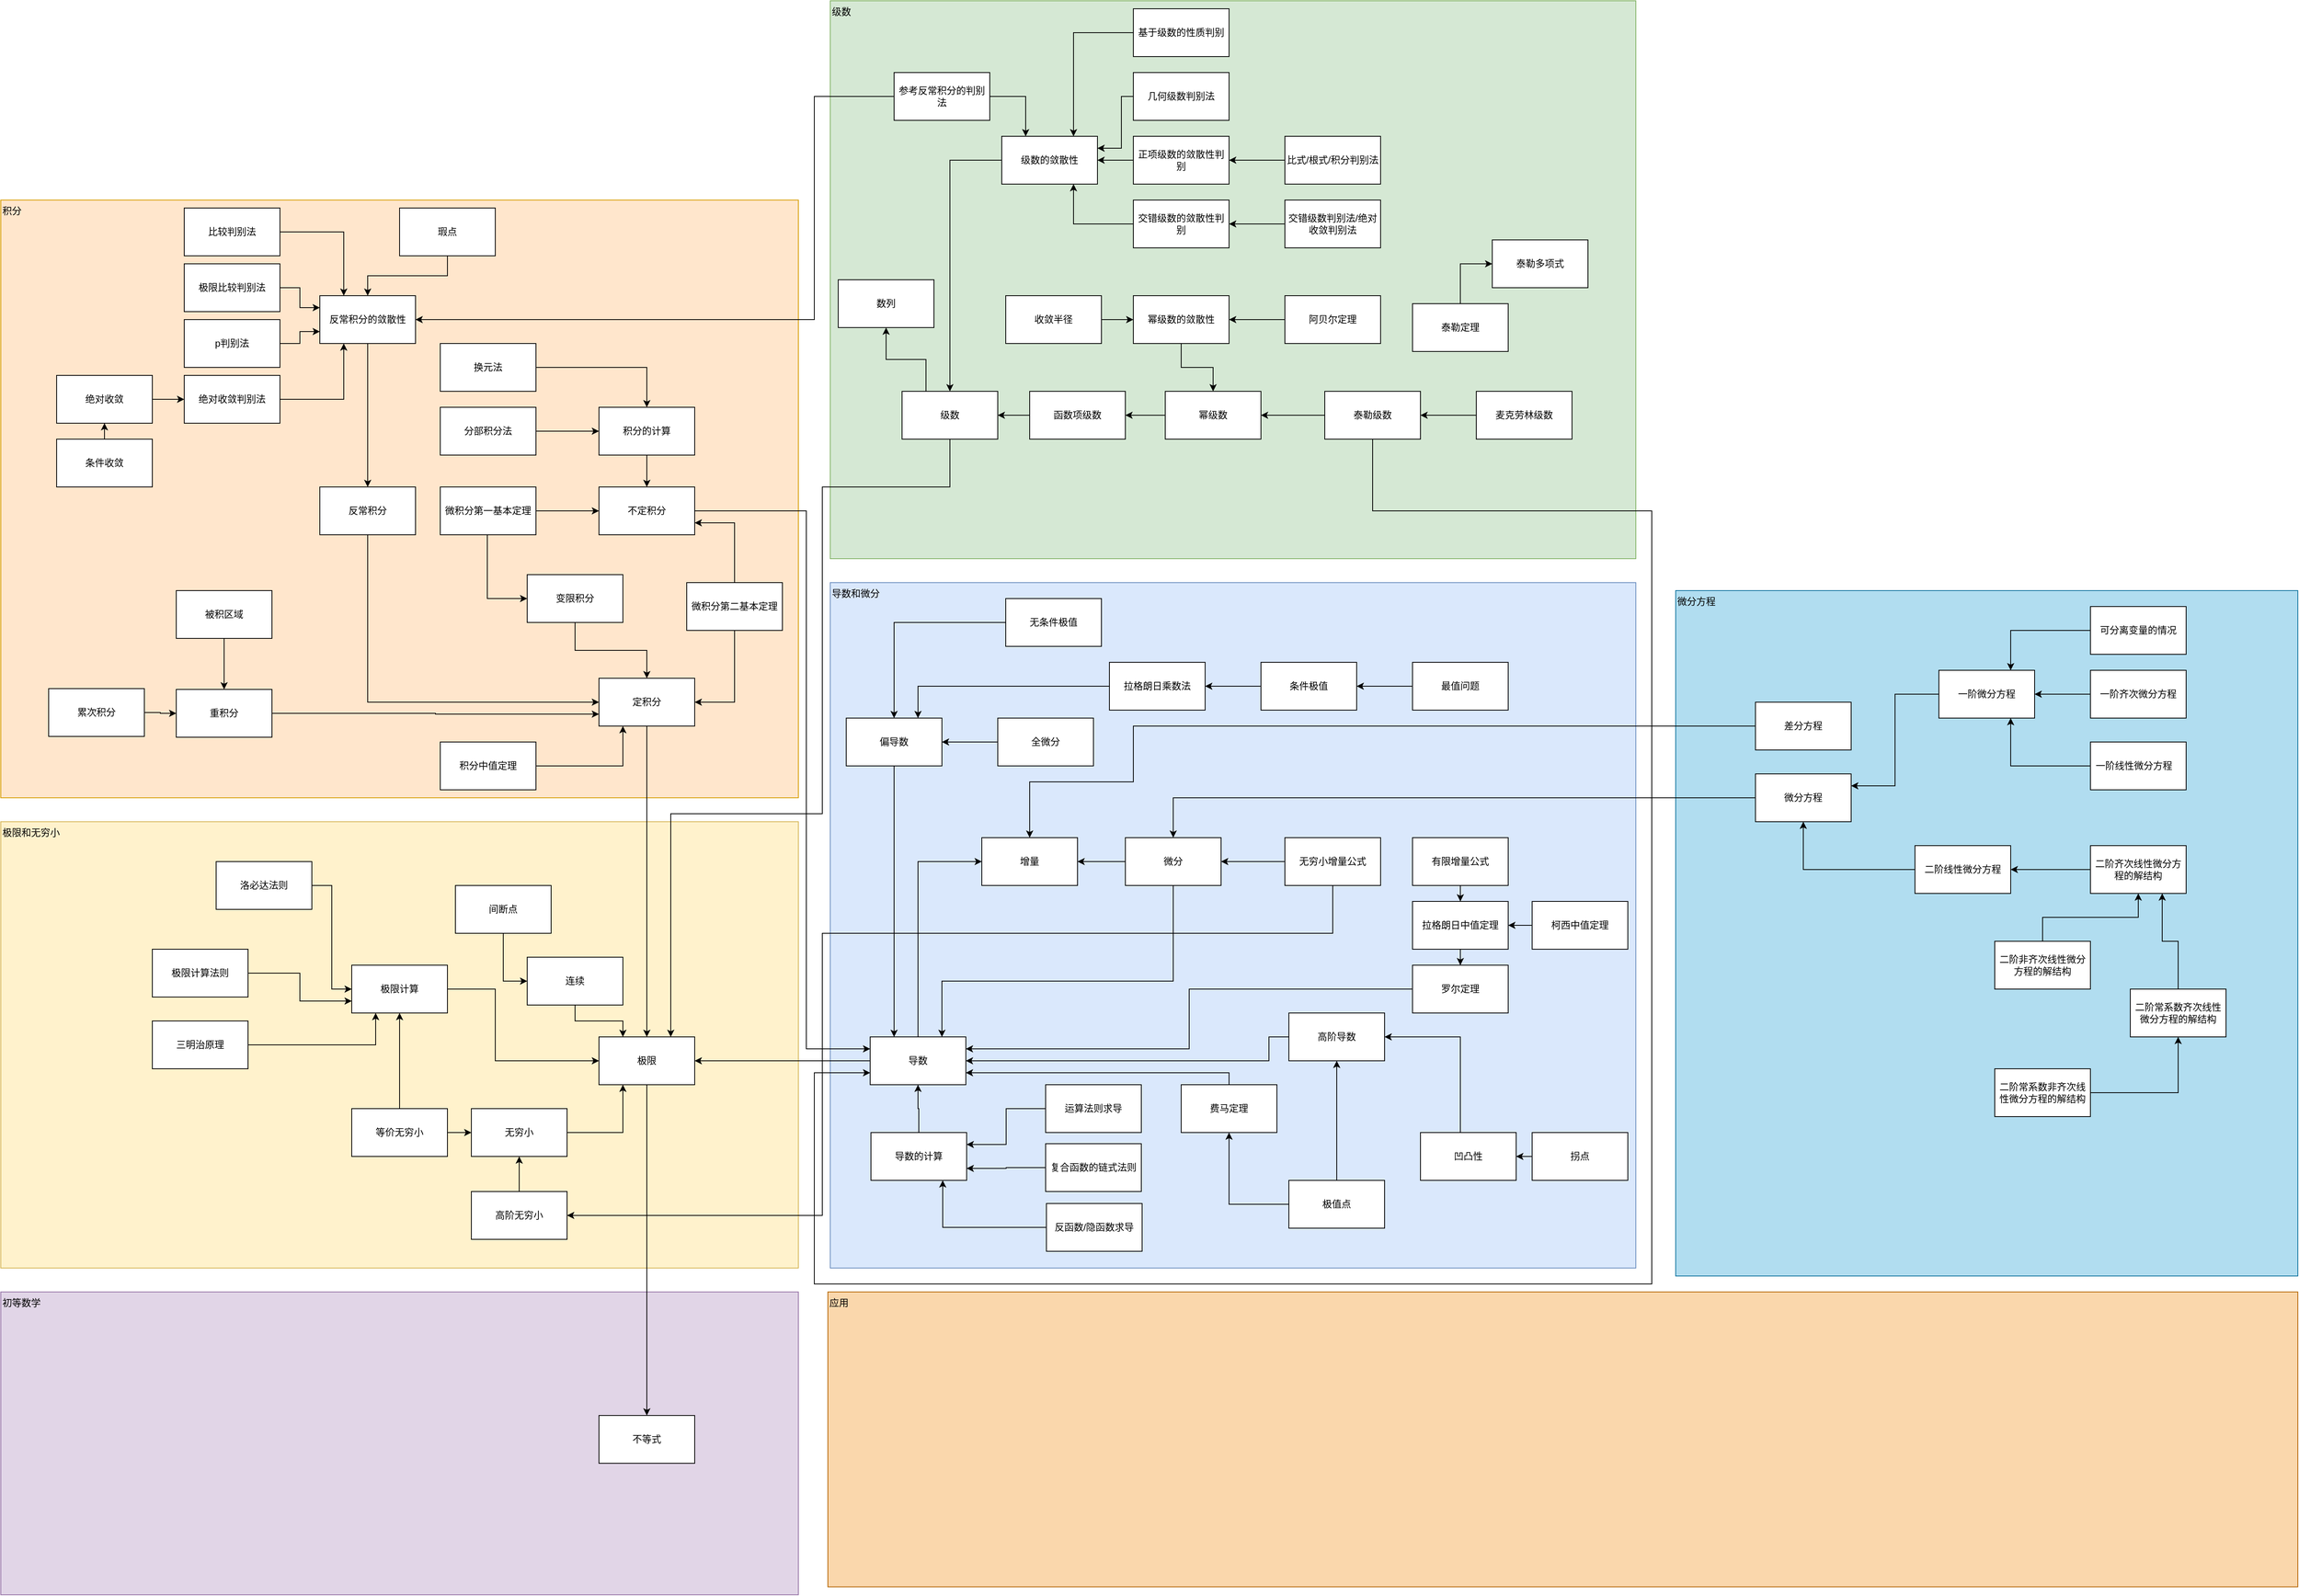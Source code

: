 <mxfile version="21.4.0" type="github">
  <diagram name="Page-1" id="VGHvvajVorK2azADJzkz">
    <mxGraphModel dx="2430" dy="2002" grid="1" gridSize="10" guides="1" tooltips="1" connect="1" arrows="1" fold="1" page="1" pageScale="1" pageWidth="850" pageHeight="1100" math="0" shadow="0">
      <root>
        <mxCell id="0" />
        <mxCell id="1" parent="0" />
        <mxCell id="I-8bGkA8Zce3OLZ5yMU2-1" value="初等数学" style="rounded=0;whiteSpace=wrap;html=1;fillColor=#e1d5e7;strokeColor=#9673a6;verticalAlign=top;align=left;" vertex="1" parent="1">
          <mxGeometry x="-400" y="910" width="1000" height="380" as="geometry" />
        </mxCell>
        <mxCell id="I-8bGkA8Zce3OLZ5yMU2-2" value="极限和无穷小" style="rounded=0;whiteSpace=wrap;html=1;fillColor=#fff2cc;strokeColor=#d6b656;verticalAlign=top;align=left;" vertex="1" parent="1">
          <mxGeometry x="-400" y="320" width="1000" height="560" as="geometry" />
        </mxCell>
        <mxCell id="I-8bGkA8Zce3OLZ5yMU2-3" value="导数和微分" style="rounded=0;whiteSpace=wrap;html=1;fillColor=#dae8fc;strokeColor=#6c8ebf;verticalAlign=top;align=left;" vertex="1" parent="1">
          <mxGeometry x="640" y="20" width="1010" height="860" as="geometry" />
        </mxCell>
        <mxCell id="I-8bGkA8Zce3OLZ5yMU2-4" value="积分" style="rounded=0;whiteSpace=wrap;html=1;fillColor=#ffe6cc;strokeColor=#d79b00;align=left;verticalAlign=top;" vertex="1" parent="1">
          <mxGeometry x="-400" y="-460" width="1000" height="750" as="geometry" />
        </mxCell>
        <mxCell id="I-8bGkA8Zce3OLZ5yMU2-5" value="级数" style="rounded=0;whiteSpace=wrap;html=1;fillColor=#d5e8d4;strokeColor=#82b366;verticalAlign=top;align=left;" vertex="1" parent="1">
          <mxGeometry x="640" y="-710" width="1010" height="700" as="geometry" />
        </mxCell>
        <mxCell id="I-8bGkA8Zce3OLZ5yMU2-6" value="微分方程" style="rounded=0;whiteSpace=wrap;html=1;fillColor=#b1ddf0;strokeColor=#10739e;verticalAlign=top;align=left;" vertex="1" parent="1">
          <mxGeometry x="1700" y="30" width="780" height="860" as="geometry" />
        </mxCell>
        <mxCell id="I-8bGkA8Zce3OLZ5yMU2-8" value="应用" style="rounded=0;whiteSpace=wrap;html=1;fillColor=#fad7ac;strokeColor=#b46504;verticalAlign=top;align=left;" vertex="1" parent="1">
          <mxGeometry x="637" y="910" width="1843" height="370" as="geometry" />
        </mxCell>
        <mxCell id="I-8bGkA8Zce3OLZ5yMU2-11" style="edgeStyle=orthogonalEdgeStyle;rounded=0;orthogonalLoop=1;jettySize=auto;html=1;entryX=0.25;entryY=1;entryDx=0;entryDy=0;" edge="1" parent="1" source="I-8bGkA8Zce3OLZ5yMU2-9" target="I-8bGkA8Zce3OLZ5yMU2-10">
          <mxGeometry relative="1" as="geometry">
            <Array as="points">
              <mxPoint x="380" y="710" />
            </Array>
          </mxGeometry>
        </mxCell>
        <mxCell id="I-8bGkA8Zce3OLZ5yMU2-9" value="无穷小" style="rounded=0;whiteSpace=wrap;html=1;" vertex="1" parent="1">
          <mxGeometry x="190" y="680" width="120" height="60" as="geometry" />
        </mxCell>
        <mxCell id="I-8bGkA8Zce3OLZ5yMU2-14" style="edgeStyle=orthogonalEdgeStyle;rounded=0;orthogonalLoop=1;jettySize=auto;html=1;entryX=0.5;entryY=0;entryDx=0;entryDy=0;" edge="1" parent="1" source="I-8bGkA8Zce3OLZ5yMU2-10" target="I-8bGkA8Zce3OLZ5yMU2-13">
          <mxGeometry relative="1" as="geometry">
            <Array as="points">
              <mxPoint x="410" y="930" />
              <mxPoint x="410" y="930" />
            </Array>
          </mxGeometry>
        </mxCell>
        <mxCell id="I-8bGkA8Zce3OLZ5yMU2-10" value="极限" style="rounded=0;whiteSpace=wrap;html=1;" vertex="1" parent="1">
          <mxGeometry x="350" y="590" width="120" height="60" as="geometry" />
        </mxCell>
        <mxCell id="I-8bGkA8Zce3OLZ5yMU2-13" value="不等式" style="rounded=0;whiteSpace=wrap;html=1;" vertex="1" parent="1">
          <mxGeometry x="350" y="1065" width="120" height="60" as="geometry" />
        </mxCell>
        <mxCell id="I-8bGkA8Zce3OLZ5yMU2-16" style="edgeStyle=orthogonalEdgeStyle;rounded=0;orthogonalLoop=1;jettySize=auto;html=1;entryX=0.25;entryY=0;entryDx=0;entryDy=0;" edge="1" parent="1" source="I-8bGkA8Zce3OLZ5yMU2-15" target="I-8bGkA8Zce3OLZ5yMU2-10">
          <mxGeometry relative="1" as="geometry" />
        </mxCell>
        <mxCell id="I-8bGkA8Zce3OLZ5yMU2-15" value="连续" style="rounded=0;whiteSpace=wrap;html=1;" vertex="1" parent="1">
          <mxGeometry x="260" y="490" width="120" height="60" as="geometry" />
        </mxCell>
        <mxCell id="I-8bGkA8Zce3OLZ5yMU2-18" style="edgeStyle=orthogonalEdgeStyle;rounded=0;orthogonalLoop=1;jettySize=auto;html=1;entryX=0;entryY=0.5;entryDx=0;entryDy=0;" edge="1" parent="1" source="I-8bGkA8Zce3OLZ5yMU2-17" target="I-8bGkA8Zce3OLZ5yMU2-10">
          <mxGeometry relative="1" as="geometry">
            <Array as="points">
              <mxPoint x="220" y="530" />
              <mxPoint x="220" y="620" />
            </Array>
          </mxGeometry>
        </mxCell>
        <mxCell id="I-8bGkA8Zce3OLZ5yMU2-17" value="极限计算" style="rounded=0;whiteSpace=wrap;html=1;" vertex="1" parent="1">
          <mxGeometry x="40" y="500" width="120" height="60" as="geometry" />
        </mxCell>
        <mxCell id="I-8bGkA8Zce3OLZ5yMU2-21" style="edgeStyle=orthogonalEdgeStyle;rounded=0;orthogonalLoop=1;jettySize=auto;html=1;entryX=0;entryY=0.5;entryDx=0;entryDy=0;" edge="1" parent="1" source="I-8bGkA8Zce3OLZ5yMU2-19" target="I-8bGkA8Zce3OLZ5yMU2-17">
          <mxGeometry relative="1" as="geometry" />
        </mxCell>
        <mxCell id="I-8bGkA8Zce3OLZ5yMU2-19" value="洛必达法则" style="rounded=0;whiteSpace=wrap;html=1;" vertex="1" parent="1">
          <mxGeometry x="-130" y="370" width="120" height="60" as="geometry" />
        </mxCell>
        <mxCell id="I-8bGkA8Zce3OLZ5yMU2-23" style="edgeStyle=orthogonalEdgeStyle;rounded=0;orthogonalLoop=1;jettySize=auto;html=1;entryX=0;entryY=0.5;entryDx=0;entryDy=0;" edge="1" parent="1" source="I-8bGkA8Zce3OLZ5yMU2-22" target="I-8bGkA8Zce3OLZ5yMU2-9">
          <mxGeometry relative="1" as="geometry" />
        </mxCell>
        <mxCell id="I-8bGkA8Zce3OLZ5yMU2-24" style="edgeStyle=orthogonalEdgeStyle;rounded=0;orthogonalLoop=1;jettySize=auto;html=1;" edge="1" parent="1" source="I-8bGkA8Zce3OLZ5yMU2-22" target="I-8bGkA8Zce3OLZ5yMU2-17">
          <mxGeometry relative="1" as="geometry" />
        </mxCell>
        <mxCell id="I-8bGkA8Zce3OLZ5yMU2-22" value="等价无穷小" style="rounded=0;whiteSpace=wrap;html=1;" vertex="1" parent="1">
          <mxGeometry x="40" y="680" width="120" height="60" as="geometry" />
        </mxCell>
        <mxCell id="I-8bGkA8Zce3OLZ5yMU2-26" style="edgeStyle=orthogonalEdgeStyle;rounded=0;orthogonalLoop=1;jettySize=auto;html=1;entryX=0;entryY=0.75;entryDx=0;entryDy=0;" edge="1" parent="1" source="I-8bGkA8Zce3OLZ5yMU2-25" target="I-8bGkA8Zce3OLZ5yMU2-17">
          <mxGeometry relative="1" as="geometry" />
        </mxCell>
        <mxCell id="I-8bGkA8Zce3OLZ5yMU2-25" value="极限计算法则" style="rounded=0;whiteSpace=wrap;html=1;" vertex="1" parent="1">
          <mxGeometry x="-210" y="480" width="120" height="60" as="geometry" />
        </mxCell>
        <mxCell id="I-8bGkA8Zce3OLZ5yMU2-28" style="edgeStyle=orthogonalEdgeStyle;rounded=0;orthogonalLoop=1;jettySize=auto;html=1;entryX=0.25;entryY=1;entryDx=0;entryDy=0;" edge="1" parent="1" source="I-8bGkA8Zce3OLZ5yMU2-27" target="I-8bGkA8Zce3OLZ5yMU2-17">
          <mxGeometry relative="1" as="geometry" />
        </mxCell>
        <mxCell id="I-8bGkA8Zce3OLZ5yMU2-27" value="三明治原理" style="rounded=0;whiteSpace=wrap;html=1;" vertex="1" parent="1">
          <mxGeometry x="-210" y="570" width="120" height="60" as="geometry" />
        </mxCell>
        <mxCell id="I-8bGkA8Zce3OLZ5yMU2-30" style="edgeStyle=orthogonalEdgeStyle;rounded=0;orthogonalLoop=1;jettySize=auto;html=1;entryX=0;entryY=0.5;entryDx=0;entryDy=0;" edge="1" parent="1" source="I-8bGkA8Zce3OLZ5yMU2-29" target="I-8bGkA8Zce3OLZ5yMU2-15">
          <mxGeometry relative="1" as="geometry" />
        </mxCell>
        <mxCell id="I-8bGkA8Zce3OLZ5yMU2-29" value="间断点" style="rounded=0;whiteSpace=wrap;html=1;" vertex="1" parent="1">
          <mxGeometry x="170" y="400" width="120" height="60" as="geometry" />
        </mxCell>
        <mxCell id="I-8bGkA8Zce3OLZ5yMU2-31" value="增量" style="rounded=0;whiteSpace=wrap;html=1;" vertex="1" parent="1">
          <mxGeometry x="830" y="340" width="120" height="60" as="geometry" />
        </mxCell>
        <mxCell id="I-8bGkA8Zce3OLZ5yMU2-33" style="edgeStyle=orthogonalEdgeStyle;rounded=0;orthogonalLoop=1;jettySize=auto;html=1;exitX=0.5;exitY=0;exitDx=0;exitDy=0;" edge="1" parent="1" source="I-8bGkA8Zce3OLZ5yMU2-32" target="I-8bGkA8Zce3OLZ5yMU2-31">
          <mxGeometry relative="1" as="geometry">
            <Array as="points">
              <mxPoint x="750" y="370" />
            </Array>
          </mxGeometry>
        </mxCell>
        <mxCell id="I-8bGkA8Zce3OLZ5yMU2-34" style="edgeStyle=orthogonalEdgeStyle;rounded=0;orthogonalLoop=1;jettySize=auto;html=1;entryX=1;entryY=0.5;entryDx=0;entryDy=0;" edge="1" parent="1" source="I-8bGkA8Zce3OLZ5yMU2-32" target="I-8bGkA8Zce3OLZ5yMU2-10">
          <mxGeometry relative="1" as="geometry" />
        </mxCell>
        <mxCell id="I-8bGkA8Zce3OLZ5yMU2-32" value="导数" style="rounded=0;whiteSpace=wrap;html=1;" vertex="1" parent="1">
          <mxGeometry x="690" y="590" width="120" height="60" as="geometry" />
        </mxCell>
        <mxCell id="I-8bGkA8Zce3OLZ5yMU2-36" style="edgeStyle=orthogonalEdgeStyle;rounded=0;orthogonalLoop=1;jettySize=auto;html=1;entryX=0.75;entryY=0;entryDx=0;entryDy=0;exitX=0.5;exitY=1;exitDx=0;exitDy=0;" edge="1" parent="1" source="I-8bGkA8Zce3OLZ5yMU2-35" target="I-8bGkA8Zce3OLZ5yMU2-32">
          <mxGeometry relative="1" as="geometry">
            <Array as="points">
              <mxPoint x="1070" y="520" />
              <mxPoint x="780" y="520" />
            </Array>
          </mxGeometry>
        </mxCell>
        <mxCell id="I-8bGkA8Zce3OLZ5yMU2-75" style="edgeStyle=orthogonalEdgeStyle;rounded=0;orthogonalLoop=1;jettySize=auto;html=1;entryX=1;entryY=0.5;entryDx=0;entryDy=0;" edge="1" parent="1" source="I-8bGkA8Zce3OLZ5yMU2-35" target="I-8bGkA8Zce3OLZ5yMU2-31">
          <mxGeometry relative="1" as="geometry" />
        </mxCell>
        <mxCell id="I-8bGkA8Zce3OLZ5yMU2-35" value="微分" style="rounded=0;whiteSpace=wrap;html=1;" vertex="1" parent="1">
          <mxGeometry x="1010" y="340" width="120" height="60" as="geometry" />
        </mxCell>
        <mxCell id="I-8bGkA8Zce3OLZ5yMU2-39" style="edgeStyle=orthogonalEdgeStyle;rounded=0;orthogonalLoop=1;jettySize=auto;html=1;entryX=0.5;entryY=1;entryDx=0;entryDy=0;" edge="1" parent="1" source="I-8bGkA8Zce3OLZ5yMU2-38" target="I-8bGkA8Zce3OLZ5yMU2-32">
          <mxGeometry relative="1" as="geometry" />
        </mxCell>
        <mxCell id="I-8bGkA8Zce3OLZ5yMU2-38" value="导数的计算" style="rounded=0;whiteSpace=wrap;html=1;" vertex="1" parent="1">
          <mxGeometry x="691" y="710" width="120" height="60" as="geometry" />
        </mxCell>
        <mxCell id="I-8bGkA8Zce3OLZ5yMU2-42" style="edgeStyle=orthogonalEdgeStyle;rounded=0;orthogonalLoop=1;jettySize=auto;html=1;entryX=1;entryY=0.25;entryDx=0;entryDy=0;" edge="1" parent="1" source="I-8bGkA8Zce3OLZ5yMU2-40" target="I-8bGkA8Zce3OLZ5yMU2-38">
          <mxGeometry relative="1" as="geometry" />
        </mxCell>
        <mxCell id="I-8bGkA8Zce3OLZ5yMU2-40" value="运算法则求导" style="rounded=0;whiteSpace=wrap;html=1;" vertex="1" parent="1">
          <mxGeometry x="910" y="650" width="120" height="60" as="geometry" />
        </mxCell>
        <mxCell id="I-8bGkA8Zce3OLZ5yMU2-43" style="edgeStyle=orthogonalEdgeStyle;rounded=0;orthogonalLoop=1;jettySize=auto;html=1;entryX=1;entryY=0.75;entryDx=0;entryDy=0;" edge="1" parent="1" source="I-8bGkA8Zce3OLZ5yMU2-41" target="I-8bGkA8Zce3OLZ5yMU2-38">
          <mxGeometry relative="1" as="geometry" />
        </mxCell>
        <mxCell id="I-8bGkA8Zce3OLZ5yMU2-41" value="复合函数的链式法则" style="rounded=0;whiteSpace=wrap;html=1;" vertex="1" parent="1">
          <mxGeometry x="910" y="724" width="120" height="60" as="geometry" />
        </mxCell>
        <mxCell id="I-8bGkA8Zce3OLZ5yMU2-45" style="edgeStyle=orthogonalEdgeStyle;rounded=0;orthogonalLoop=1;jettySize=auto;html=1;entryX=0.75;entryY=1;entryDx=0;entryDy=0;" edge="1" parent="1" source="I-8bGkA8Zce3OLZ5yMU2-44" target="I-8bGkA8Zce3OLZ5yMU2-38">
          <mxGeometry relative="1" as="geometry" />
        </mxCell>
        <mxCell id="I-8bGkA8Zce3OLZ5yMU2-44" value="反函数/隐函数求导" style="rounded=0;whiteSpace=wrap;html=1;" vertex="1" parent="1">
          <mxGeometry x="911" y="799" width="120" height="60" as="geometry" />
        </mxCell>
        <mxCell id="I-8bGkA8Zce3OLZ5yMU2-49" style="edgeStyle=orthogonalEdgeStyle;rounded=0;orthogonalLoop=1;jettySize=auto;html=1;entryX=1;entryY=0.25;entryDx=0;entryDy=0;" edge="1" parent="1" source="I-8bGkA8Zce3OLZ5yMU2-48" target="I-8bGkA8Zce3OLZ5yMU2-32">
          <mxGeometry relative="1" as="geometry" />
        </mxCell>
        <mxCell id="I-8bGkA8Zce3OLZ5yMU2-48" value="罗尔定理" style="rounded=0;whiteSpace=wrap;html=1;" vertex="1" parent="1">
          <mxGeometry x="1370" y="500" width="120" height="60" as="geometry" />
        </mxCell>
        <mxCell id="I-8bGkA8Zce3OLZ5yMU2-53" style="edgeStyle=orthogonalEdgeStyle;rounded=0;orthogonalLoop=1;jettySize=auto;html=1;" edge="1" parent="1" source="I-8bGkA8Zce3OLZ5yMU2-50" target="I-8bGkA8Zce3OLZ5yMU2-48">
          <mxGeometry relative="1" as="geometry" />
        </mxCell>
        <mxCell id="I-8bGkA8Zce3OLZ5yMU2-50" value="拉格朗日中值定理" style="rounded=0;whiteSpace=wrap;html=1;" vertex="1" parent="1">
          <mxGeometry x="1370" y="420" width="120" height="60" as="geometry" />
        </mxCell>
        <mxCell id="I-8bGkA8Zce3OLZ5yMU2-52" style="edgeStyle=orthogonalEdgeStyle;rounded=0;orthogonalLoop=1;jettySize=auto;html=1;" edge="1" parent="1" source="I-8bGkA8Zce3OLZ5yMU2-51" target="I-8bGkA8Zce3OLZ5yMU2-50">
          <mxGeometry relative="1" as="geometry" />
        </mxCell>
        <mxCell id="I-8bGkA8Zce3OLZ5yMU2-51" value="柯西中值定理" style="rounded=0;whiteSpace=wrap;html=1;" vertex="1" parent="1">
          <mxGeometry x="1520" y="420" width="120" height="60" as="geometry" />
        </mxCell>
        <mxCell id="I-8bGkA8Zce3OLZ5yMU2-55" style="edgeStyle=orthogonalEdgeStyle;rounded=0;orthogonalLoop=1;jettySize=auto;html=1;entryX=1;entryY=0.75;entryDx=0;entryDy=0;" edge="1" parent="1" source="I-8bGkA8Zce3OLZ5yMU2-54" target="I-8bGkA8Zce3OLZ5yMU2-32">
          <mxGeometry relative="1" as="geometry">
            <Array as="points">
              <mxPoint x="1140" y="635" />
            </Array>
          </mxGeometry>
        </mxCell>
        <mxCell id="I-8bGkA8Zce3OLZ5yMU2-54" value="费马定理" style="rounded=0;whiteSpace=wrap;html=1;" vertex="1" parent="1">
          <mxGeometry x="1080" y="650" width="120" height="60" as="geometry" />
        </mxCell>
        <mxCell id="I-8bGkA8Zce3OLZ5yMU2-57" style="edgeStyle=orthogonalEdgeStyle;rounded=0;orthogonalLoop=1;jettySize=auto;html=1;entryX=1;entryY=0.5;entryDx=0;entryDy=0;" edge="1" parent="1" source="I-8bGkA8Zce3OLZ5yMU2-56" target="I-8bGkA8Zce3OLZ5yMU2-35">
          <mxGeometry relative="1" as="geometry" />
        </mxCell>
        <mxCell id="I-8bGkA8Zce3OLZ5yMU2-198" style="edgeStyle=orthogonalEdgeStyle;rounded=0;orthogonalLoop=1;jettySize=auto;html=1;entryX=1;entryY=0.5;entryDx=0;entryDy=0;" edge="1" parent="1" source="I-8bGkA8Zce3OLZ5yMU2-56" target="I-8bGkA8Zce3OLZ5yMU2-195">
          <mxGeometry relative="1" as="geometry">
            <Array as="points">
              <mxPoint x="1270" y="460" />
              <mxPoint x="630" y="460" />
              <mxPoint x="630" y="814" />
            </Array>
          </mxGeometry>
        </mxCell>
        <mxCell id="I-8bGkA8Zce3OLZ5yMU2-56" value="无穷小增量公式" style="rounded=0;whiteSpace=wrap;html=1;" vertex="1" parent="1">
          <mxGeometry x="1210" y="340" width="120" height="60" as="geometry" />
        </mxCell>
        <mxCell id="I-8bGkA8Zce3OLZ5yMU2-59" style="edgeStyle=orthogonalEdgeStyle;rounded=0;orthogonalLoop=1;jettySize=auto;html=1;entryX=0.5;entryY=0;entryDx=0;entryDy=0;" edge="1" parent="1" source="I-8bGkA8Zce3OLZ5yMU2-58" target="I-8bGkA8Zce3OLZ5yMU2-50">
          <mxGeometry relative="1" as="geometry" />
        </mxCell>
        <mxCell id="I-8bGkA8Zce3OLZ5yMU2-58" value="有限增量公式" style="rounded=0;whiteSpace=wrap;html=1;" vertex="1" parent="1">
          <mxGeometry x="1370" y="340" width="120" height="60" as="geometry" />
        </mxCell>
        <mxCell id="I-8bGkA8Zce3OLZ5yMU2-62" style="edgeStyle=orthogonalEdgeStyle;rounded=0;orthogonalLoop=1;jettySize=auto;html=1;entryX=1;entryY=0.5;entryDx=0;entryDy=0;exitX=0;exitY=0.5;exitDx=0;exitDy=0;" edge="1" parent="1" source="I-8bGkA8Zce3OLZ5yMU2-60" target="I-8bGkA8Zce3OLZ5yMU2-32">
          <mxGeometry relative="1" as="geometry">
            <Array as="points">
              <mxPoint x="1190" y="590" />
              <mxPoint x="1190" y="620" />
            </Array>
          </mxGeometry>
        </mxCell>
        <mxCell id="I-8bGkA8Zce3OLZ5yMU2-60" value="高阶导数" style="rounded=0;whiteSpace=wrap;html=1;" vertex="1" parent="1">
          <mxGeometry x="1215" y="560" width="120" height="60" as="geometry" />
        </mxCell>
        <mxCell id="I-8bGkA8Zce3OLZ5yMU2-70" style="edgeStyle=orthogonalEdgeStyle;rounded=0;orthogonalLoop=1;jettySize=auto;html=1;" edge="1" parent="1" source="I-8bGkA8Zce3OLZ5yMU2-63" target="I-8bGkA8Zce3OLZ5yMU2-64">
          <mxGeometry relative="1" as="geometry" />
        </mxCell>
        <mxCell id="I-8bGkA8Zce3OLZ5yMU2-63" value="拐点" style="rounded=0;whiteSpace=wrap;html=1;" vertex="1" parent="1">
          <mxGeometry x="1520" y="710" width="120" height="60" as="geometry" />
        </mxCell>
        <mxCell id="I-8bGkA8Zce3OLZ5yMU2-66" style="edgeStyle=orthogonalEdgeStyle;rounded=0;orthogonalLoop=1;jettySize=auto;html=1;entryX=1;entryY=0.5;entryDx=0;entryDy=0;" edge="1" parent="1" source="I-8bGkA8Zce3OLZ5yMU2-64" target="I-8bGkA8Zce3OLZ5yMU2-60">
          <mxGeometry relative="1" as="geometry">
            <Array as="points">
              <mxPoint x="1430" y="590" />
            </Array>
          </mxGeometry>
        </mxCell>
        <mxCell id="I-8bGkA8Zce3OLZ5yMU2-64" value="凹凸性" style="rounded=0;whiteSpace=wrap;html=1;" vertex="1" parent="1">
          <mxGeometry x="1380" y="710" width="120" height="60" as="geometry" />
        </mxCell>
        <mxCell id="I-8bGkA8Zce3OLZ5yMU2-71" style="edgeStyle=orthogonalEdgeStyle;rounded=0;orthogonalLoop=1;jettySize=auto;html=1;" edge="1" parent="1" source="I-8bGkA8Zce3OLZ5yMU2-69" target="I-8bGkA8Zce3OLZ5yMU2-60">
          <mxGeometry relative="1" as="geometry" />
        </mxCell>
        <mxCell id="I-8bGkA8Zce3OLZ5yMU2-72" style="edgeStyle=orthogonalEdgeStyle;rounded=0;orthogonalLoop=1;jettySize=auto;html=1;entryX=0.5;entryY=1;entryDx=0;entryDy=0;" edge="1" parent="1" source="I-8bGkA8Zce3OLZ5yMU2-69" target="I-8bGkA8Zce3OLZ5yMU2-54">
          <mxGeometry relative="1" as="geometry" />
        </mxCell>
        <mxCell id="I-8bGkA8Zce3OLZ5yMU2-69" value="极值点" style="rounded=0;whiteSpace=wrap;html=1;" vertex="1" parent="1">
          <mxGeometry x="1215" y="770" width="120" height="60" as="geometry" />
        </mxCell>
        <mxCell id="I-8bGkA8Zce3OLZ5yMU2-74" style="edgeStyle=orthogonalEdgeStyle;rounded=0;orthogonalLoop=1;jettySize=auto;html=1;entryX=0.25;entryY=0;entryDx=0;entryDy=0;" edge="1" parent="1" source="I-8bGkA8Zce3OLZ5yMU2-73" target="I-8bGkA8Zce3OLZ5yMU2-32">
          <mxGeometry relative="1" as="geometry" />
        </mxCell>
        <mxCell id="I-8bGkA8Zce3OLZ5yMU2-73" value="偏导数" style="rounded=0;whiteSpace=wrap;html=1;" vertex="1" parent="1">
          <mxGeometry x="660" y="190" width="120" height="60" as="geometry" />
        </mxCell>
        <mxCell id="I-8bGkA8Zce3OLZ5yMU2-77" style="edgeStyle=orthogonalEdgeStyle;rounded=0;orthogonalLoop=1;jettySize=auto;html=1;entryX=1;entryY=0.5;entryDx=0;entryDy=0;" edge="1" parent="1" source="I-8bGkA8Zce3OLZ5yMU2-76" target="I-8bGkA8Zce3OLZ5yMU2-73">
          <mxGeometry relative="1" as="geometry" />
        </mxCell>
        <mxCell id="I-8bGkA8Zce3OLZ5yMU2-76" value="全微分" style="rounded=0;whiteSpace=wrap;html=1;" vertex="1" parent="1">
          <mxGeometry x="850" y="190" width="120" height="60" as="geometry" />
        </mxCell>
        <mxCell id="I-8bGkA8Zce3OLZ5yMU2-81" style="edgeStyle=orthogonalEdgeStyle;rounded=0;orthogonalLoop=1;jettySize=auto;html=1;entryX=0.5;entryY=0;entryDx=0;entryDy=0;" edge="1" parent="1" source="I-8bGkA8Zce3OLZ5yMU2-78" target="I-8bGkA8Zce3OLZ5yMU2-73">
          <mxGeometry relative="1" as="geometry" />
        </mxCell>
        <mxCell id="I-8bGkA8Zce3OLZ5yMU2-78" value="无条件极值" style="rounded=0;whiteSpace=wrap;html=1;" vertex="1" parent="1">
          <mxGeometry x="860" y="40" width="120" height="60" as="geometry" />
        </mxCell>
        <mxCell id="I-8bGkA8Zce3OLZ5yMU2-84" style="edgeStyle=orthogonalEdgeStyle;rounded=0;orthogonalLoop=1;jettySize=auto;html=1;" edge="1" parent="1" source="I-8bGkA8Zce3OLZ5yMU2-79" target="I-8bGkA8Zce3OLZ5yMU2-82">
          <mxGeometry relative="1" as="geometry" />
        </mxCell>
        <mxCell id="I-8bGkA8Zce3OLZ5yMU2-79" value="条件极值" style="rounded=0;whiteSpace=wrap;html=1;" vertex="1" parent="1">
          <mxGeometry x="1180" y="120" width="120" height="60" as="geometry" />
        </mxCell>
        <mxCell id="I-8bGkA8Zce3OLZ5yMU2-85" style="edgeStyle=orthogonalEdgeStyle;rounded=0;orthogonalLoop=1;jettySize=auto;html=1;entryX=1;entryY=0.5;entryDx=0;entryDy=0;" edge="1" parent="1" source="I-8bGkA8Zce3OLZ5yMU2-80" target="I-8bGkA8Zce3OLZ5yMU2-79">
          <mxGeometry relative="1" as="geometry" />
        </mxCell>
        <mxCell id="I-8bGkA8Zce3OLZ5yMU2-80" value="最值问题" style="rounded=0;whiteSpace=wrap;html=1;" vertex="1" parent="1">
          <mxGeometry x="1370" y="120" width="120" height="60" as="geometry" />
        </mxCell>
        <mxCell id="I-8bGkA8Zce3OLZ5yMU2-83" style="edgeStyle=orthogonalEdgeStyle;rounded=0;orthogonalLoop=1;jettySize=auto;html=1;entryX=0.75;entryY=0;entryDx=0;entryDy=0;" edge="1" parent="1" source="I-8bGkA8Zce3OLZ5yMU2-82" target="I-8bGkA8Zce3OLZ5yMU2-73">
          <mxGeometry relative="1" as="geometry" />
        </mxCell>
        <mxCell id="I-8bGkA8Zce3OLZ5yMU2-82" value="拉格朗日乘数法" style="rounded=0;whiteSpace=wrap;html=1;" vertex="1" parent="1">
          <mxGeometry x="990" y="120" width="120" height="60" as="geometry" />
        </mxCell>
        <mxCell id="I-8bGkA8Zce3OLZ5yMU2-87" style="edgeStyle=orthogonalEdgeStyle;rounded=0;orthogonalLoop=1;jettySize=auto;html=1;entryX=0;entryY=0.25;entryDx=0;entryDy=0;exitX=1;exitY=0.5;exitDx=0;exitDy=0;" edge="1" parent="1" source="I-8bGkA8Zce3OLZ5yMU2-86" target="I-8bGkA8Zce3OLZ5yMU2-32">
          <mxGeometry relative="1" as="geometry">
            <Array as="points">
              <mxPoint x="610" y="-70" />
              <mxPoint x="610" y="605" />
            </Array>
          </mxGeometry>
        </mxCell>
        <mxCell id="I-8bGkA8Zce3OLZ5yMU2-86" value="不定积分" style="rounded=0;whiteSpace=wrap;html=1;" vertex="1" parent="1">
          <mxGeometry x="350" y="-100" width="120" height="60" as="geometry" />
        </mxCell>
        <mxCell id="I-8bGkA8Zce3OLZ5yMU2-89" style="edgeStyle=orthogonalEdgeStyle;rounded=0;orthogonalLoop=1;jettySize=auto;html=1;entryX=0.5;entryY=0;entryDx=0;entryDy=0;" edge="1" parent="1" source="I-8bGkA8Zce3OLZ5yMU2-88" target="I-8bGkA8Zce3OLZ5yMU2-10">
          <mxGeometry relative="1" as="geometry" />
        </mxCell>
        <mxCell id="I-8bGkA8Zce3OLZ5yMU2-88" value="定积分" style="rounded=0;whiteSpace=wrap;html=1;" vertex="1" parent="1">
          <mxGeometry x="350" y="140" width="120" height="60" as="geometry" />
        </mxCell>
        <mxCell id="I-8bGkA8Zce3OLZ5yMU2-91" style="edgeStyle=orthogonalEdgeStyle;rounded=0;orthogonalLoop=1;jettySize=auto;html=1;entryX=0.5;entryY=0;entryDx=0;entryDy=0;" edge="1" parent="1" source="I-8bGkA8Zce3OLZ5yMU2-90" target="I-8bGkA8Zce3OLZ5yMU2-88">
          <mxGeometry relative="1" as="geometry" />
        </mxCell>
        <mxCell id="I-8bGkA8Zce3OLZ5yMU2-90" value="变限积分" style="rounded=0;whiteSpace=wrap;html=1;" vertex="1" parent="1">
          <mxGeometry x="260" y="10" width="120" height="60" as="geometry" />
        </mxCell>
        <mxCell id="I-8bGkA8Zce3OLZ5yMU2-93" style="edgeStyle=orthogonalEdgeStyle;rounded=0;orthogonalLoop=1;jettySize=auto;html=1;entryX=0;entryY=0.5;entryDx=0;entryDy=0;" edge="1" parent="1" source="I-8bGkA8Zce3OLZ5yMU2-92" target="I-8bGkA8Zce3OLZ5yMU2-90">
          <mxGeometry relative="1" as="geometry">
            <mxPoint x="350" y="80" as="targetPoint" />
            <Array as="points">
              <mxPoint x="210" y="40" />
            </Array>
          </mxGeometry>
        </mxCell>
        <mxCell id="I-8bGkA8Zce3OLZ5yMU2-94" style="edgeStyle=orthogonalEdgeStyle;rounded=0;orthogonalLoop=1;jettySize=auto;html=1;" edge="1" parent="1" source="I-8bGkA8Zce3OLZ5yMU2-92" target="I-8bGkA8Zce3OLZ5yMU2-86">
          <mxGeometry relative="1" as="geometry" />
        </mxCell>
        <mxCell id="I-8bGkA8Zce3OLZ5yMU2-92" value="微积分第一基本定理" style="rounded=0;whiteSpace=wrap;html=1;" vertex="1" parent="1">
          <mxGeometry x="151" y="-100" width="120" height="60" as="geometry" />
        </mxCell>
        <mxCell id="I-8bGkA8Zce3OLZ5yMU2-96" style="edgeStyle=orthogonalEdgeStyle;rounded=0;orthogonalLoop=1;jettySize=auto;html=1;entryX=1;entryY=0.5;entryDx=0;entryDy=0;" edge="1" parent="1" source="I-8bGkA8Zce3OLZ5yMU2-95" target="I-8bGkA8Zce3OLZ5yMU2-88">
          <mxGeometry relative="1" as="geometry" />
        </mxCell>
        <mxCell id="I-8bGkA8Zce3OLZ5yMU2-199" style="edgeStyle=orthogonalEdgeStyle;rounded=0;orthogonalLoop=1;jettySize=auto;html=1;entryX=1;entryY=0.75;entryDx=0;entryDy=0;" edge="1" parent="1" source="I-8bGkA8Zce3OLZ5yMU2-95" target="I-8bGkA8Zce3OLZ5yMU2-86">
          <mxGeometry relative="1" as="geometry" />
        </mxCell>
        <mxCell id="I-8bGkA8Zce3OLZ5yMU2-95" value="微积分第二基本定理" style="rounded=0;whiteSpace=wrap;html=1;" vertex="1" parent="1">
          <mxGeometry x="460" y="20" width="120" height="60" as="geometry" />
        </mxCell>
        <mxCell id="I-8bGkA8Zce3OLZ5yMU2-98" style="edgeStyle=orthogonalEdgeStyle;rounded=0;orthogonalLoop=1;jettySize=auto;html=1;entryX=0.25;entryY=1;entryDx=0;entryDy=0;" edge="1" parent="1" source="I-8bGkA8Zce3OLZ5yMU2-97" target="I-8bGkA8Zce3OLZ5yMU2-88">
          <mxGeometry relative="1" as="geometry" />
        </mxCell>
        <mxCell id="I-8bGkA8Zce3OLZ5yMU2-97" value="积分中值定理" style="rounded=0;whiteSpace=wrap;html=1;" vertex="1" parent="1">
          <mxGeometry x="151" y="220" width="120" height="60" as="geometry" />
        </mxCell>
        <mxCell id="I-8bGkA8Zce3OLZ5yMU2-123" style="edgeStyle=orthogonalEdgeStyle;rounded=0;orthogonalLoop=1;jettySize=auto;html=1;entryX=0.5;entryY=0;entryDx=0;entryDy=0;" edge="1" parent="1" source="I-8bGkA8Zce3OLZ5yMU2-99" target="I-8bGkA8Zce3OLZ5yMU2-86">
          <mxGeometry relative="1" as="geometry" />
        </mxCell>
        <mxCell id="I-8bGkA8Zce3OLZ5yMU2-99" value="积分的计算" style="rounded=0;whiteSpace=wrap;html=1;" vertex="1" parent="1">
          <mxGeometry x="350" y="-200" width="120" height="60" as="geometry" />
        </mxCell>
        <mxCell id="I-8bGkA8Zce3OLZ5yMU2-103" style="edgeStyle=orthogonalEdgeStyle;rounded=0;orthogonalLoop=1;jettySize=auto;html=1;entryX=0.5;entryY=0;entryDx=0;entryDy=0;" edge="1" parent="1" source="I-8bGkA8Zce3OLZ5yMU2-100" target="I-8bGkA8Zce3OLZ5yMU2-99">
          <mxGeometry relative="1" as="geometry" />
        </mxCell>
        <mxCell id="I-8bGkA8Zce3OLZ5yMU2-100" value="换元法" style="rounded=0;whiteSpace=wrap;html=1;" vertex="1" parent="1">
          <mxGeometry x="151" y="-280" width="120" height="60" as="geometry" />
        </mxCell>
        <mxCell id="I-8bGkA8Zce3OLZ5yMU2-102" style="edgeStyle=orthogonalEdgeStyle;rounded=0;orthogonalLoop=1;jettySize=auto;html=1;entryX=0;entryY=0.5;entryDx=0;entryDy=0;" edge="1" parent="1" source="I-8bGkA8Zce3OLZ5yMU2-101" target="I-8bGkA8Zce3OLZ5yMU2-99">
          <mxGeometry relative="1" as="geometry" />
        </mxCell>
        <mxCell id="I-8bGkA8Zce3OLZ5yMU2-101" value="分部积分法" style="rounded=0;whiteSpace=wrap;html=1;" vertex="1" parent="1">
          <mxGeometry x="151" y="-200" width="120" height="60" as="geometry" />
        </mxCell>
        <mxCell id="I-8bGkA8Zce3OLZ5yMU2-105" style="edgeStyle=orthogonalEdgeStyle;rounded=0;orthogonalLoop=1;jettySize=auto;html=1;" edge="1" parent="1" source="I-8bGkA8Zce3OLZ5yMU2-104" target="I-8bGkA8Zce3OLZ5yMU2-88">
          <mxGeometry relative="1" as="geometry">
            <Array as="points">
              <mxPoint x="60" y="170" />
            </Array>
          </mxGeometry>
        </mxCell>
        <mxCell id="I-8bGkA8Zce3OLZ5yMU2-104" value="反常积分" style="rounded=0;whiteSpace=wrap;html=1;" vertex="1" parent="1">
          <mxGeometry y="-100" width="120" height="60" as="geometry" />
        </mxCell>
        <mxCell id="I-8bGkA8Zce3OLZ5yMU2-107" style="edgeStyle=orthogonalEdgeStyle;rounded=0;orthogonalLoop=1;jettySize=auto;html=1;entryX=0.5;entryY=0;entryDx=0;entryDy=0;" edge="1" parent="1" source="I-8bGkA8Zce3OLZ5yMU2-106" target="I-8bGkA8Zce3OLZ5yMU2-104">
          <mxGeometry relative="1" as="geometry" />
        </mxCell>
        <mxCell id="I-8bGkA8Zce3OLZ5yMU2-106" value="反常积分的敛散性" style="rounded=0;whiteSpace=wrap;html=1;" vertex="1" parent="1">
          <mxGeometry y="-340" width="120" height="60" as="geometry" />
        </mxCell>
        <mxCell id="I-8bGkA8Zce3OLZ5yMU2-109" style="edgeStyle=orthogonalEdgeStyle;rounded=0;orthogonalLoop=1;jettySize=auto;html=1;" edge="1" parent="1" source="I-8bGkA8Zce3OLZ5yMU2-108" target="I-8bGkA8Zce3OLZ5yMU2-106">
          <mxGeometry relative="1" as="geometry" />
        </mxCell>
        <mxCell id="I-8bGkA8Zce3OLZ5yMU2-108" value="瑕点" style="rounded=0;whiteSpace=wrap;html=1;" vertex="1" parent="1">
          <mxGeometry x="100" y="-450" width="120" height="60" as="geometry" />
        </mxCell>
        <mxCell id="I-8bGkA8Zce3OLZ5yMU2-114" style="edgeStyle=orthogonalEdgeStyle;rounded=0;orthogonalLoop=1;jettySize=auto;html=1;entryX=0.25;entryY=0;entryDx=0;entryDy=0;" edge="1" parent="1" source="I-8bGkA8Zce3OLZ5yMU2-110" target="I-8bGkA8Zce3OLZ5yMU2-106">
          <mxGeometry relative="1" as="geometry" />
        </mxCell>
        <mxCell id="I-8bGkA8Zce3OLZ5yMU2-110" value="比较判别法" style="rounded=0;whiteSpace=wrap;html=1;" vertex="1" parent="1">
          <mxGeometry x="-170" y="-450" width="120" height="60" as="geometry" />
        </mxCell>
        <mxCell id="I-8bGkA8Zce3OLZ5yMU2-115" style="edgeStyle=orthogonalEdgeStyle;rounded=0;orthogonalLoop=1;jettySize=auto;html=1;entryX=0;entryY=0.25;entryDx=0;entryDy=0;" edge="1" parent="1" source="I-8bGkA8Zce3OLZ5yMU2-111" target="I-8bGkA8Zce3OLZ5yMU2-106">
          <mxGeometry relative="1" as="geometry" />
        </mxCell>
        <mxCell id="I-8bGkA8Zce3OLZ5yMU2-111" value="极限比较判别法" style="rounded=0;whiteSpace=wrap;html=1;" vertex="1" parent="1">
          <mxGeometry x="-170" y="-380" width="120" height="60" as="geometry" />
        </mxCell>
        <mxCell id="I-8bGkA8Zce3OLZ5yMU2-116" style="edgeStyle=orthogonalEdgeStyle;rounded=0;orthogonalLoop=1;jettySize=auto;html=1;entryX=0;entryY=0.75;entryDx=0;entryDy=0;" edge="1" parent="1" source="I-8bGkA8Zce3OLZ5yMU2-112" target="I-8bGkA8Zce3OLZ5yMU2-106">
          <mxGeometry relative="1" as="geometry" />
        </mxCell>
        <mxCell id="I-8bGkA8Zce3OLZ5yMU2-112" value="p判别法" style="rounded=0;whiteSpace=wrap;html=1;" vertex="1" parent="1">
          <mxGeometry x="-170" y="-310" width="120" height="60" as="geometry" />
        </mxCell>
        <mxCell id="I-8bGkA8Zce3OLZ5yMU2-117" style="edgeStyle=orthogonalEdgeStyle;rounded=0;orthogonalLoop=1;jettySize=auto;html=1;entryX=0.25;entryY=1;entryDx=0;entryDy=0;" edge="1" parent="1" source="I-8bGkA8Zce3OLZ5yMU2-113" target="I-8bGkA8Zce3OLZ5yMU2-106">
          <mxGeometry relative="1" as="geometry" />
        </mxCell>
        <mxCell id="I-8bGkA8Zce3OLZ5yMU2-113" value="绝对收敛判别法" style="rounded=0;whiteSpace=wrap;html=1;" vertex="1" parent="1">
          <mxGeometry x="-170" y="-240" width="120" height="60" as="geometry" />
        </mxCell>
        <mxCell id="I-8bGkA8Zce3OLZ5yMU2-119" style="edgeStyle=orthogonalEdgeStyle;rounded=0;orthogonalLoop=1;jettySize=auto;html=1;" edge="1" parent="1" source="I-8bGkA8Zce3OLZ5yMU2-118" target="I-8bGkA8Zce3OLZ5yMU2-113">
          <mxGeometry relative="1" as="geometry" />
        </mxCell>
        <mxCell id="I-8bGkA8Zce3OLZ5yMU2-118" value="绝对收敛" style="rounded=0;whiteSpace=wrap;html=1;" vertex="1" parent="1">
          <mxGeometry x="-330" y="-240" width="120" height="60" as="geometry" />
        </mxCell>
        <mxCell id="I-8bGkA8Zce3OLZ5yMU2-121" style="edgeStyle=orthogonalEdgeStyle;rounded=0;orthogonalLoop=1;jettySize=auto;html=1;" edge="1" parent="1" source="I-8bGkA8Zce3OLZ5yMU2-120" target="I-8bGkA8Zce3OLZ5yMU2-118">
          <mxGeometry relative="1" as="geometry" />
        </mxCell>
        <mxCell id="I-8bGkA8Zce3OLZ5yMU2-120" value="条件收敛" style="rounded=0;whiteSpace=wrap;html=1;" vertex="1" parent="1">
          <mxGeometry x="-330" y="-160" width="120" height="60" as="geometry" />
        </mxCell>
        <mxCell id="I-8bGkA8Zce3OLZ5yMU2-124" value="数列" style="rounded=0;whiteSpace=wrap;html=1;" vertex="1" parent="1">
          <mxGeometry x="650" y="-360" width="120" height="60" as="geometry" />
        </mxCell>
        <mxCell id="I-8bGkA8Zce3OLZ5yMU2-126" style="edgeStyle=orthogonalEdgeStyle;rounded=0;orthogonalLoop=1;jettySize=auto;html=1;exitX=0.25;exitY=0;exitDx=0;exitDy=0;" edge="1" parent="1" source="I-8bGkA8Zce3OLZ5yMU2-125" target="I-8bGkA8Zce3OLZ5yMU2-124">
          <mxGeometry relative="1" as="geometry" />
        </mxCell>
        <mxCell id="I-8bGkA8Zce3OLZ5yMU2-128" style="edgeStyle=orthogonalEdgeStyle;rounded=0;orthogonalLoop=1;jettySize=auto;html=1;entryX=0.75;entryY=0;entryDx=0;entryDy=0;" edge="1" parent="1" source="I-8bGkA8Zce3OLZ5yMU2-125" target="I-8bGkA8Zce3OLZ5yMU2-10">
          <mxGeometry relative="1" as="geometry">
            <Array as="points">
              <mxPoint x="790" y="-100" />
              <mxPoint x="630" y="-100" />
              <mxPoint x="630" y="310" />
              <mxPoint x="440" y="310" />
            </Array>
          </mxGeometry>
        </mxCell>
        <mxCell id="I-8bGkA8Zce3OLZ5yMU2-125" value="级数" style="rounded=0;whiteSpace=wrap;html=1;" vertex="1" parent="1">
          <mxGeometry x="730" y="-220" width="120" height="60" as="geometry" />
        </mxCell>
        <mxCell id="I-8bGkA8Zce3OLZ5yMU2-130" style="edgeStyle=orthogonalEdgeStyle;rounded=0;orthogonalLoop=1;jettySize=auto;html=1;" edge="1" parent="1" source="I-8bGkA8Zce3OLZ5yMU2-129" target="I-8bGkA8Zce3OLZ5yMU2-125">
          <mxGeometry relative="1" as="geometry" />
        </mxCell>
        <mxCell id="I-8bGkA8Zce3OLZ5yMU2-129" value="级数的敛散性" style="rounded=0;whiteSpace=wrap;html=1;" vertex="1" parent="1">
          <mxGeometry x="855" y="-540" width="120" height="60" as="geometry" />
        </mxCell>
        <mxCell id="I-8bGkA8Zce3OLZ5yMU2-141" style="edgeStyle=orthogonalEdgeStyle;rounded=0;orthogonalLoop=1;jettySize=auto;html=1;entryX=1;entryY=0.25;entryDx=0;entryDy=0;" edge="1" parent="1" source="I-8bGkA8Zce3OLZ5yMU2-131" target="I-8bGkA8Zce3OLZ5yMU2-129">
          <mxGeometry relative="1" as="geometry">
            <Array as="points">
              <mxPoint x="1005" y="-590" />
              <mxPoint x="1005" y="-525" />
            </Array>
          </mxGeometry>
        </mxCell>
        <mxCell id="I-8bGkA8Zce3OLZ5yMU2-131" value="几何级数判别法" style="rounded=0;whiteSpace=wrap;html=1;" vertex="1" parent="1">
          <mxGeometry x="1020" y="-620" width="120" height="60" as="geometry" />
        </mxCell>
        <mxCell id="I-8bGkA8Zce3OLZ5yMU2-139" style="edgeStyle=orthogonalEdgeStyle;rounded=0;orthogonalLoop=1;jettySize=auto;html=1;entryX=1;entryY=0.5;entryDx=0;entryDy=0;" edge="1" parent="1" source="I-8bGkA8Zce3OLZ5yMU2-132" target="I-8bGkA8Zce3OLZ5yMU2-129">
          <mxGeometry relative="1" as="geometry" />
        </mxCell>
        <mxCell id="I-8bGkA8Zce3OLZ5yMU2-132" value="正项级数的敛散性判别" style="rounded=0;whiteSpace=wrap;html=1;" vertex="1" parent="1">
          <mxGeometry x="1020" y="-540" width="120" height="60" as="geometry" />
        </mxCell>
        <mxCell id="I-8bGkA8Zce3OLZ5yMU2-134" style="edgeStyle=orthogonalEdgeStyle;rounded=0;orthogonalLoop=1;jettySize=auto;html=1;" edge="1" parent="1" source="I-8bGkA8Zce3OLZ5yMU2-133" target="I-8bGkA8Zce3OLZ5yMU2-132">
          <mxGeometry relative="1" as="geometry" />
        </mxCell>
        <mxCell id="I-8bGkA8Zce3OLZ5yMU2-133" value="比式/根式/积分判别法" style="rounded=0;whiteSpace=wrap;html=1;" vertex="1" parent="1">
          <mxGeometry x="1210" y="-540" width="120" height="60" as="geometry" />
        </mxCell>
        <mxCell id="I-8bGkA8Zce3OLZ5yMU2-138" style="edgeStyle=orthogonalEdgeStyle;rounded=0;orthogonalLoop=1;jettySize=auto;html=1;entryX=0.75;entryY=1;entryDx=0;entryDy=0;" edge="1" parent="1" source="I-8bGkA8Zce3OLZ5yMU2-135" target="I-8bGkA8Zce3OLZ5yMU2-129">
          <mxGeometry relative="1" as="geometry" />
        </mxCell>
        <mxCell id="I-8bGkA8Zce3OLZ5yMU2-135" value="交错级数的敛散性判别" style="rounded=0;whiteSpace=wrap;html=1;" vertex="1" parent="1">
          <mxGeometry x="1020" y="-460" width="120" height="60" as="geometry" />
        </mxCell>
        <mxCell id="I-8bGkA8Zce3OLZ5yMU2-137" style="edgeStyle=orthogonalEdgeStyle;rounded=0;orthogonalLoop=1;jettySize=auto;html=1;" edge="1" parent="1" source="I-8bGkA8Zce3OLZ5yMU2-136" target="I-8bGkA8Zce3OLZ5yMU2-135">
          <mxGeometry relative="1" as="geometry" />
        </mxCell>
        <mxCell id="I-8bGkA8Zce3OLZ5yMU2-136" value="交错级数判别法/绝对收敛判别法" style="rounded=0;whiteSpace=wrap;html=1;" vertex="1" parent="1">
          <mxGeometry x="1210" y="-460" width="120" height="60" as="geometry" />
        </mxCell>
        <mxCell id="I-8bGkA8Zce3OLZ5yMU2-143" style="edgeStyle=orthogonalEdgeStyle;rounded=0;orthogonalLoop=1;jettySize=auto;html=1;entryX=0.75;entryY=0;entryDx=0;entryDy=0;" edge="1" parent="1" source="I-8bGkA8Zce3OLZ5yMU2-142" target="I-8bGkA8Zce3OLZ5yMU2-129">
          <mxGeometry relative="1" as="geometry" />
        </mxCell>
        <mxCell id="I-8bGkA8Zce3OLZ5yMU2-142" value="基于级数的性质判别" style="rounded=0;whiteSpace=wrap;html=1;" vertex="1" parent="1">
          <mxGeometry x="1020" y="-700" width="120" height="60" as="geometry" />
        </mxCell>
        <mxCell id="I-8bGkA8Zce3OLZ5yMU2-145" style="edgeStyle=orthogonalEdgeStyle;rounded=0;orthogonalLoop=1;jettySize=auto;html=1;entryX=0.25;entryY=0;entryDx=0;entryDy=0;exitX=1;exitY=0.5;exitDx=0;exitDy=0;" edge="1" parent="1" source="I-8bGkA8Zce3OLZ5yMU2-144" target="I-8bGkA8Zce3OLZ5yMU2-129">
          <mxGeometry relative="1" as="geometry">
            <mxPoint x="846" y="-580" as="sourcePoint" />
          </mxGeometry>
        </mxCell>
        <mxCell id="I-8bGkA8Zce3OLZ5yMU2-146" style="edgeStyle=orthogonalEdgeStyle;rounded=0;orthogonalLoop=1;jettySize=auto;html=1;exitX=0;exitY=0.5;exitDx=0;exitDy=0;" edge="1" parent="1" source="I-8bGkA8Zce3OLZ5yMU2-144" target="I-8bGkA8Zce3OLZ5yMU2-106">
          <mxGeometry relative="1" as="geometry">
            <Array as="points">
              <mxPoint x="620" y="-590" />
              <mxPoint x="620" y="-310" />
            </Array>
          </mxGeometry>
        </mxCell>
        <mxCell id="I-8bGkA8Zce3OLZ5yMU2-144" value="参考反常积分的判别法" style="rounded=0;whiteSpace=wrap;html=1;" vertex="1" parent="1">
          <mxGeometry x="720" y="-620" width="120" height="60" as="geometry" />
        </mxCell>
        <mxCell id="I-8bGkA8Zce3OLZ5yMU2-151" style="edgeStyle=orthogonalEdgeStyle;rounded=0;orthogonalLoop=1;jettySize=auto;html=1;entryX=1;entryY=0.5;entryDx=0;entryDy=0;" edge="1" parent="1" source="I-8bGkA8Zce3OLZ5yMU2-147" target="I-8bGkA8Zce3OLZ5yMU2-149">
          <mxGeometry relative="1" as="geometry" />
        </mxCell>
        <mxCell id="I-8bGkA8Zce3OLZ5yMU2-147" value="幂级数" style="rounded=0;whiteSpace=wrap;html=1;" vertex="1" parent="1">
          <mxGeometry x="1060" y="-220" width="120" height="60" as="geometry" />
        </mxCell>
        <mxCell id="I-8bGkA8Zce3OLZ5yMU2-150" style="edgeStyle=orthogonalEdgeStyle;rounded=0;orthogonalLoop=1;jettySize=auto;html=1;entryX=1;entryY=0.5;entryDx=0;entryDy=0;" edge="1" parent="1" source="I-8bGkA8Zce3OLZ5yMU2-149" target="I-8bGkA8Zce3OLZ5yMU2-125">
          <mxGeometry relative="1" as="geometry" />
        </mxCell>
        <mxCell id="I-8bGkA8Zce3OLZ5yMU2-149" value="函数项级数" style="rounded=0;whiteSpace=wrap;html=1;" vertex="1" parent="1">
          <mxGeometry x="890" y="-220" width="120" height="60" as="geometry" />
        </mxCell>
        <mxCell id="I-8bGkA8Zce3OLZ5yMU2-152" value="泰勒多项式" style="rounded=0;whiteSpace=wrap;html=1;" vertex="1" parent="1">
          <mxGeometry x="1470" y="-410" width="120" height="60" as="geometry" />
        </mxCell>
        <mxCell id="I-8bGkA8Zce3OLZ5yMU2-154" style="edgeStyle=orthogonalEdgeStyle;rounded=0;orthogonalLoop=1;jettySize=auto;html=1;entryX=0;entryY=0.5;entryDx=0;entryDy=0;" edge="1" parent="1" source="I-8bGkA8Zce3OLZ5yMU2-153" target="I-8bGkA8Zce3OLZ5yMU2-152">
          <mxGeometry relative="1" as="geometry" />
        </mxCell>
        <mxCell id="I-8bGkA8Zce3OLZ5yMU2-153" value="泰勒定理" style="rounded=0;whiteSpace=wrap;html=1;" vertex="1" parent="1">
          <mxGeometry x="1370" y="-330" width="120" height="60" as="geometry" />
        </mxCell>
        <mxCell id="I-8bGkA8Zce3OLZ5yMU2-156" style="edgeStyle=orthogonalEdgeStyle;rounded=0;orthogonalLoop=1;jettySize=auto;html=1;" edge="1" parent="1" source="I-8bGkA8Zce3OLZ5yMU2-155" target="I-8bGkA8Zce3OLZ5yMU2-147">
          <mxGeometry relative="1" as="geometry" />
        </mxCell>
        <mxCell id="I-8bGkA8Zce3OLZ5yMU2-165" style="edgeStyle=orthogonalEdgeStyle;rounded=0;orthogonalLoop=1;jettySize=auto;html=1;entryX=0;entryY=0.75;entryDx=0;entryDy=0;" edge="1" parent="1" source="I-8bGkA8Zce3OLZ5yMU2-155" target="I-8bGkA8Zce3OLZ5yMU2-32">
          <mxGeometry relative="1" as="geometry">
            <Array as="points">
              <mxPoint x="1320" y="-70" />
              <mxPoint x="1670" y="-70" />
              <mxPoint x="1670" y="900" />
              <mxPoint x="620" y="900" />
              <mxPoint x="620" y="635" />
            </Array>
          </mxGeometry>
        </mxCell>
        <mxCell id="I-8bGkA8Zce3OLZ5yMU2-155" value="泰勒级数" style="rounded=0;whiteSpace=wrap;html=1;" vertex="1" parent="1">
          <mxGeometry x="1260" y="-220" width="120" height="60" as="geometry" />
        </mxCell>
        <mxCell id="I-8bGkA8Zce3OLZ5yMU2-158" style="edgeStyle=orthogonalEdgeStyle;rounded=0;orthogonalLoop=1;jettySize=auto;html=1;" edge="1" parent="1" source="I-8bGkA8Zce3OLZ5yMU2-157" target="I-8bGkA8Zce3OLZ5yMU2-155">
          <mxGeometry relative="1" as="geometry" />
        </mxCell>
        <mxCell id="I-8bGkA8Zce3OLZ5yMU2-157" value="麦克劳林级数" style="rounded=0;whiteSpace=wrap;html=1;" vertex="1" parent="1">
          <mxGeometry x="1450" y="-220" width="120" height="60" as="geometry" />
        </mxCell>
        <mxCell id="I-8bGkA8Zce3OLZ5yMU2-160" style="edgeStyle=orthogonalEdgeStyle;rounded=0;orthogonalLoop=1;jettySize=auto;html=1;entryX=0.5;entryY=0;entryDx=0;entryDy=0;" edge="1" parent="1" source="I-8bGkA8Zce3OLZ5yMU2-159" target="I-8bGkA8Zce3OLZ5yMU2-147">
          <mxGeometry relative="1" as="geometry" />
        </mxCell>
        <mxCell id="I-8bGkA8Zce3OLZ5yMU2-159" value="幂级数的敛散性" style="rounded=0;whiteSpace=wrap;html=1;" vertex="1" parent="1">
          <mxGeometry x="1020" y="-340" width="120" height="60" as="geometry" />
        </mxCell>
        <mxCell id="I-8bGkA8Zce3OLZ5yMU2-162" style="edgeStyle=orthogonalEdgeStyle;rounded=0;orthogonalLoop=1;jettySize=auto;html=1;entryX=1;entryY=0.5;entryDx=0;entryDy=0;" edge="1" parent="1" source="I-8bGkA8Zce3OLZ5yMU2-161" target="I-8bGkA8Zce3OLZ5yMU2-159">
          <mxGeometry relative="1" as="geometry" />
        </mxCell>
        <mxCell id="I-8bGkA8Zce3OLZ5yMU2-161" value="阿贝尔定理" style="rounded=0;whiteSpace=wrap;html=1;" vertex="1" parent="1">
          <mxGeometry x="1210" y="-340" width="120" height="60" as="geometry" />
        </mxCell>
        <mxCell id="I-8bGkA8Zce3OLZ5yMU2-164" style="edgeStyle=orthogonalEdgeStyle;rounded=0;orthogonalLoop=1;jettySize=auto;html=1;" edge="1" parent="1" source="I-8bGkA8Zce3OLZ5yMU2-163" target="I-8bGkA8Zce3OLZ5yMU2-159">
          <mxGeometry relative="1" as="geometry" />
        </mxCell>
        <mxCell id="I-8bGkA8Zce3OLZ5yMU2-163" value="收敛半径" style="rounded=0;whiteSpace=wrap;html=1;" vertex="1" parent="1">
          <mxGeometry x="860" y="-340" width="120" height="60" as="geometry" />
        </mxCell>
        <mxCell id="I-8bGkA8Zce3OLZ5yMU2-170" style="edgeStyle=orthogonalEdgeStyle;rounded=0;orthogonalLoop=1;jettySize=auto;html=1;entryX=0;entryY=0.75;entryDx=0;entryDy=0;" edge="1" parent="1" source="I-8bGkA8Zce3OLZ5yMU2-167" target="I-8bGkA8Zce3OLZ5yMU2-88">
          <mxGeometry relative="1" as="geometry" />
        </mxCell>
        <mxCell id="I-8bGkA8Zce3OLZ5yMU2-167" value="重积分" style="rounded=0;whiteSpace=wrap;html=1;" vertex="1" parent="1">
          <mxGeometry x="-180" y="154" width="120" height="60" as="geometry" />
        </mxCell>
        <mxCell id="I-8bGkA8Zce3OLZ5yMU2-169" style="edgeStyle=orthogonalEdgeStyle;rounded=0;orthogonalLoop=1;jettySize=auto;html=1;entryX=0;entryY=0.5;entryDx=0;entryDy=0;" edge="1" parent="1" source="I-8bGkA8Zce3OLZ5yMU2-168" target="I-8bGkA8Zce3OLZ5yMU2-167">
          <mxGeometry relative="1" as="geometry" />
        </mxCell>
        <mxCell id="I-8bGkA8Zce3OLZ5yMU2-168" value="累次积分" style="rounded=0;whiteSpace=wrap;html=1;" vertex="1" parent="1">
          <mxGeometry x="-340" y="153" width="120" height="60" as="geometry" />
        </mxCell>
        <mxCell id="I-8bGkA8Zce3OLZ5yMU2-172" style="edgeStyle=orthogonalEdgeStyle;rounded=0;orthogonalLoop=1;jettySize=auto;html=1;" edge="1" parent="1" source="I-8bGkA8Zce3OLZ5yMU2-171" target="I-8bGkA8Zce3OLZ5yMU2-167">
          <mxGeometry relative="1" as="geometry" />
        </mxCell>
        <mxCell id="I-8bGkA8Zce3OLZ5yMU2-171" value="被积区域" style="rounded=0;whiteSpace=wrap;html=1;" vertex="1" parent="1">
          <mxGeometry x="-180" y="30" width="120" height="60" as="geometry" />
        </mxCell>
        <mxCell id="I-8bGkA8Zce3OLZ5yMU2-174" style="edgeStyle=orthogonalEdgeStyle;rounded=0;orthogonalLoop=1;jettySize=auto;html=1;" edge="1" parent="1" source="I-8bGkA8Zce3OLZ5yMU2-173" target="I-8bGkA8Zce3OLZ5yMU2-35">
          <mxGeometry relative="1" as="geometry" />
        </mxCell>
        <mxCell id="I-8bGkA8Zce3OLZ5yMU2-173" value="微分方程" style="rounded=0;whiteSpace=wrap;html=1;" vertex="1" parent="1">
          <mxGeometry x="1800" y="260" width="120" height="60" as="geometry" />
        </mxCell>
        <mxCell id="I-8bGkA8Zce3OLZ5yMU2-176" style="edgeStyle=orthogonalEdgeStyle;rounded=0;orthogonalLoop=1;jettySize=auto;html=1;entryX=1;entryY=0.25;entryDx=0;entryDy=0;" edge="1" parent="1" source="I-8bGkA8Zce3OLZ5yMU2-175" target="I-8bGkA8Zce3OLZ5yMU2-173">
          <mxGeometry relative="1" as="geometry" />
        </mxCell>
        <mxCell id="I-8bGkA8Zce3OLZ5yMU2-175" value="一阶微分方程" style="rounded=0;whiteSpace=wrap;html=1;" vertex="1" parent="1">
          <mxGeometry x="2030" y="130" width="120" height="60" as="geometry" />
        </mxCell>
        <mxCell id="I-8bGkA8Zce3OLZ5yMU2-178" style="edgeStyle=orthogonalEdgeStyle;rounded=0;orthogonalLoop=1;jettySize=auto;html=1;entryX=0.75;entryY=0;entryDx=0;entryDy=0;" edge="1" parent="1" source="I-8bGkA8Zce3OLZ5yMU2-177" target="I-8bGkA8Zce3OLZ5yMU2-175">
          <mxGeometry relative="1" as="geometry" />
        </mxCell>
        <mxCell id="I-8bGkA8Zce3OLZ5yMU2-177" value="可分离变量的情况" style="rounded=0;whiteSpace=wrap;html=1;" vertex="1" parent="1">
          <mxGeometry x="2220" y="50" width="120" height="60" as="geometry" />
        </mxCell>
        <mxCell id="I-8bGkA8Zce3OLZ5yMU2-192" style="edgeStyle=orthogonalEdgeStyle;rounded=0;orthogonalLoop=1;jettySize=auto;html=1;entryX=1;entryY=0.5;entryDx=0;entryDy=0;" edge="1" parent="1" source="I-8bGkA8Zce3OLZ5yMU2-179" target="I-8bGkA8Zce3OLZ5yMU2-175">
          <mxGeometry relative="1" as="geometry" />
        </mxCell>
        <mxCell id="I-8bGkA8Zce3OLZ5yMU2-179" value="一阶齐次微分方程" style="rounded=0;whiteSpace=wrap;html=1;" vertex="1" parent="1">
          <mxGeometry x="2220" y="130" width="120" height="60" as="geometry" />
        </mxCell>
        <mxCell id="I-8bGkA8Zce3OLZ5yMU2-191" style="edgeStyle=orthogonalEdgeStyle;rounded=0;orthogonalLoop=1;jettySize=auto;html=1;entryX=0.75;entryY=1;entryDx=0;entryDy=0;" edge="1" parent="1" source="I-8bGkA8Zce3OLZ5yMU2-180" target="I-8bGkA8Zce3OLZ5yMU2-175">
          <mxGeometry relative="1" as="geometry" />
        </mxCell>
        <mxCell id="I-8bGkA8Zce3OLZ5yMU2-180" value="一阶线性微分方程&lt;span style=&quot;white-space: pre;&quot;&gt;&#x9;&lt;/span&gt;" style="rounded=0;whiteSpace=wrap;html=1;" vertex="1" parent="1">
          <mxGeometry x="2220" y="220" width="120" height="60" as="geometry" />
        </mxCell>
        <mxCell id="I-8bGkA8Zce3OLZ5yMU2-182" style="edgeStyle=orthogonalEdgeStyle;rounded=0;orthogonalLoop=1;jettySize=auto;html=1;entryX=0.5;entryY=1;entryDx=0;entryDy=0;" edge="1" parent="1" source="I-8bGkA8Zce3OLZ5yMU2-181" target="I-8bGkA8Zce3OLZ5yMU2-173">
          <mxGeometry relative="1" as="geometry" />
        </mxCell>
        <mxCell id="I-8bGkA8Zce3OLZ5yMU2-181" value="二阶线性微分方程" style="rounded=0;whiteSpace=wrap;html=1;" vertex="1" parent="1">
          <mxGeometry x="2000" y="350" width="120" height="60" as="geometry" />
        </mxCell>
        <mxCell id="I-8bGkA8Zce3OLZ5yMU2-184" style="edgeStyle=orthogonalEdgeStyle;rounded=0;orthogonalLoop=1;jettySize=auto;html=1;entryX=1;entryY=0.5;entryDx=0;entryDy=0;" edge="1" parent="1" source="I-8bGkA8Zce3OLZ5yMU2-183" target="I-8bGkA8Zce3OLZ5yMU2-181">
          <mxGeometry relative="1" as="geometry" />
        </mxCell>
        <mxCell id="I-8bGkA8Zce3OLZ5yMU2-183" value="二阶齐次线性微分方程的解结构" style="rounded=0;whiteSpace=wrap;html=1;" vertex="1" parent="1">
          <mxGeometry x="2220" y="350" width="120" height="60" as="geometry" />
        </mxCell>
        <mxCell id="I-8bGkA8Zce3OLZ5yMU2-186" style="edgeStyle=orthogonalEdgeStyle;rounded=0;orthogonalLoop=1;jettySize=auto;html=1;entryX=0.5;entryY=1;entryDx=0;entryDy=0;" edge="1" parent="1" source="I-8bGkA8Zce3OLZ5yMU2-185" target="I-8bGkA8Zce3OLZ5yMU2-183">
          <mxGeometry relative="1" as="geometry" />
        </mxCell>
        <mxCell id="I-8bGkA8Zce3OLZ5yMU2-185" value="二阶非齐次线性微分方程的解结构" style="rounded=0;whiteSpace=wrap;html=1;" vertex="1" parent="1">
          <mxGeometry x="2100" y="470" width="120" height="60" as="geometry" />
        </mxCell>
        <mxCell id="I-8bGkA8Zce3OLZ5yMU2-190" style="edgeStyle=orthogonalEdgeStyle;rounded=0;orthogonalLoop=1;jettySize=auto;html=1;entryX=0.75;entryY=1;entryDx=0;entryDy=0;" edge="1" parent="1" source="I-8bGkA8Zce3OLZ5yMU2-187" target="I-8bGkA8Zce3OLZ5yMU2-183">
          <mxGeometry relative="1" as="geometry" />
        </mxCell>
        <mxCell id="I-8bGkA8Zce3OLZ5yMU2-187" value="二阶常系数齐次线性微分方程的解结构" style="rounded=0;whiteSpace=wrap;html=1;" vertex="1" parent="1">
          <mxGeometry x="2270" y="530" width="120" height="60" as="geometry" />
        </mxCell>
        <mxCell id="I-8bGkA8Zce3OLZ5yMU2-189" style="edgeStyle=orthogonalEdgeStyle;rounded=0;orthogonalLoop=1;jettySize=auto;html=1;" edge="1" parent="1" source="I-8bGkA8Zce3OLZ5yMU2-188" target="I-8bGkA8Zce3OLZ5yMU2-187">
          <mxGeometry relative="1" as="geometry" />
        </mxCell>
        <mxCell id="I-8bGkA8Zce3OLZ5yMU2-188" value="二阶常系数非齐次线性微分方程的解结构" style="rounded=0;whiteSpace=wrap;html=1;" vertex="1" parent="1">
          <mxGeometry x="2100" y="630" width="120" height="60" as="geometry" />
        </mxCell>
        <mxCell id="I-8bGkA8Zce3OLZ5yMU2-194" style="edgeStyle=orthogonalEdgeStyle;rounded=0;orthogonalLoop=1;jettySize=auto;html=1;entryX=0.5;entryY=0;entryDx=0;entryDy=0;" edge="1" parent="1" source="I-8bGkA8Zce3OLZ5yMU2-193" target="I-8bGkA8Zce3OLZ5yMU2-31">
          <mxGeometry relative="1" as="geometry">
            <Array as="points">
              <mxPoint x="1020" y="200" />
              <mxPoint x="1020" y="270" />
              <mxPoint x="890" y="270" />
            </Array>
          </mxGeometry>
        </mxCell>
        <mxCell id="I-8bGkA8Zce3OLZ5yMU2-193" value="差分方程" style="rounded=0;whiteSpace=wrap;html=1;" vertex="1" parent="1">
          <mxGeometry x="1800" y="170" width="120" height="60" as="geometry" />
        </mxCell>
        <mxCell id="I-8bGkA8Zce3OLZ5yMU2-197" style="edgeStyle=orthogonalEdgeStyle;rounded=0;orthogonalLoop=1;jettySize=auto;html=1;" edge="1" parent="1" source="I-8bGkA8Zce3OLZ5yMU2-195" target="I-8bGkA8Zce3OLZ5yMU2-9">
          <mxGeometry relative="1" as="geometry" />
        </mxCell>
        <mxCell id="I-8bGkA8Zce3OLZ5yMU2-195" value="高阶无穷小" style="rounded=0;whiteSpace=wrap;html=1;" vertex="1" parent="1">
          <mxGeometry x="190" y="784" width="120" height="60" as="geometry" />
        </mxCell>
      </root>
    </mxGraphModel>
  </diagram>
</mxfile>
